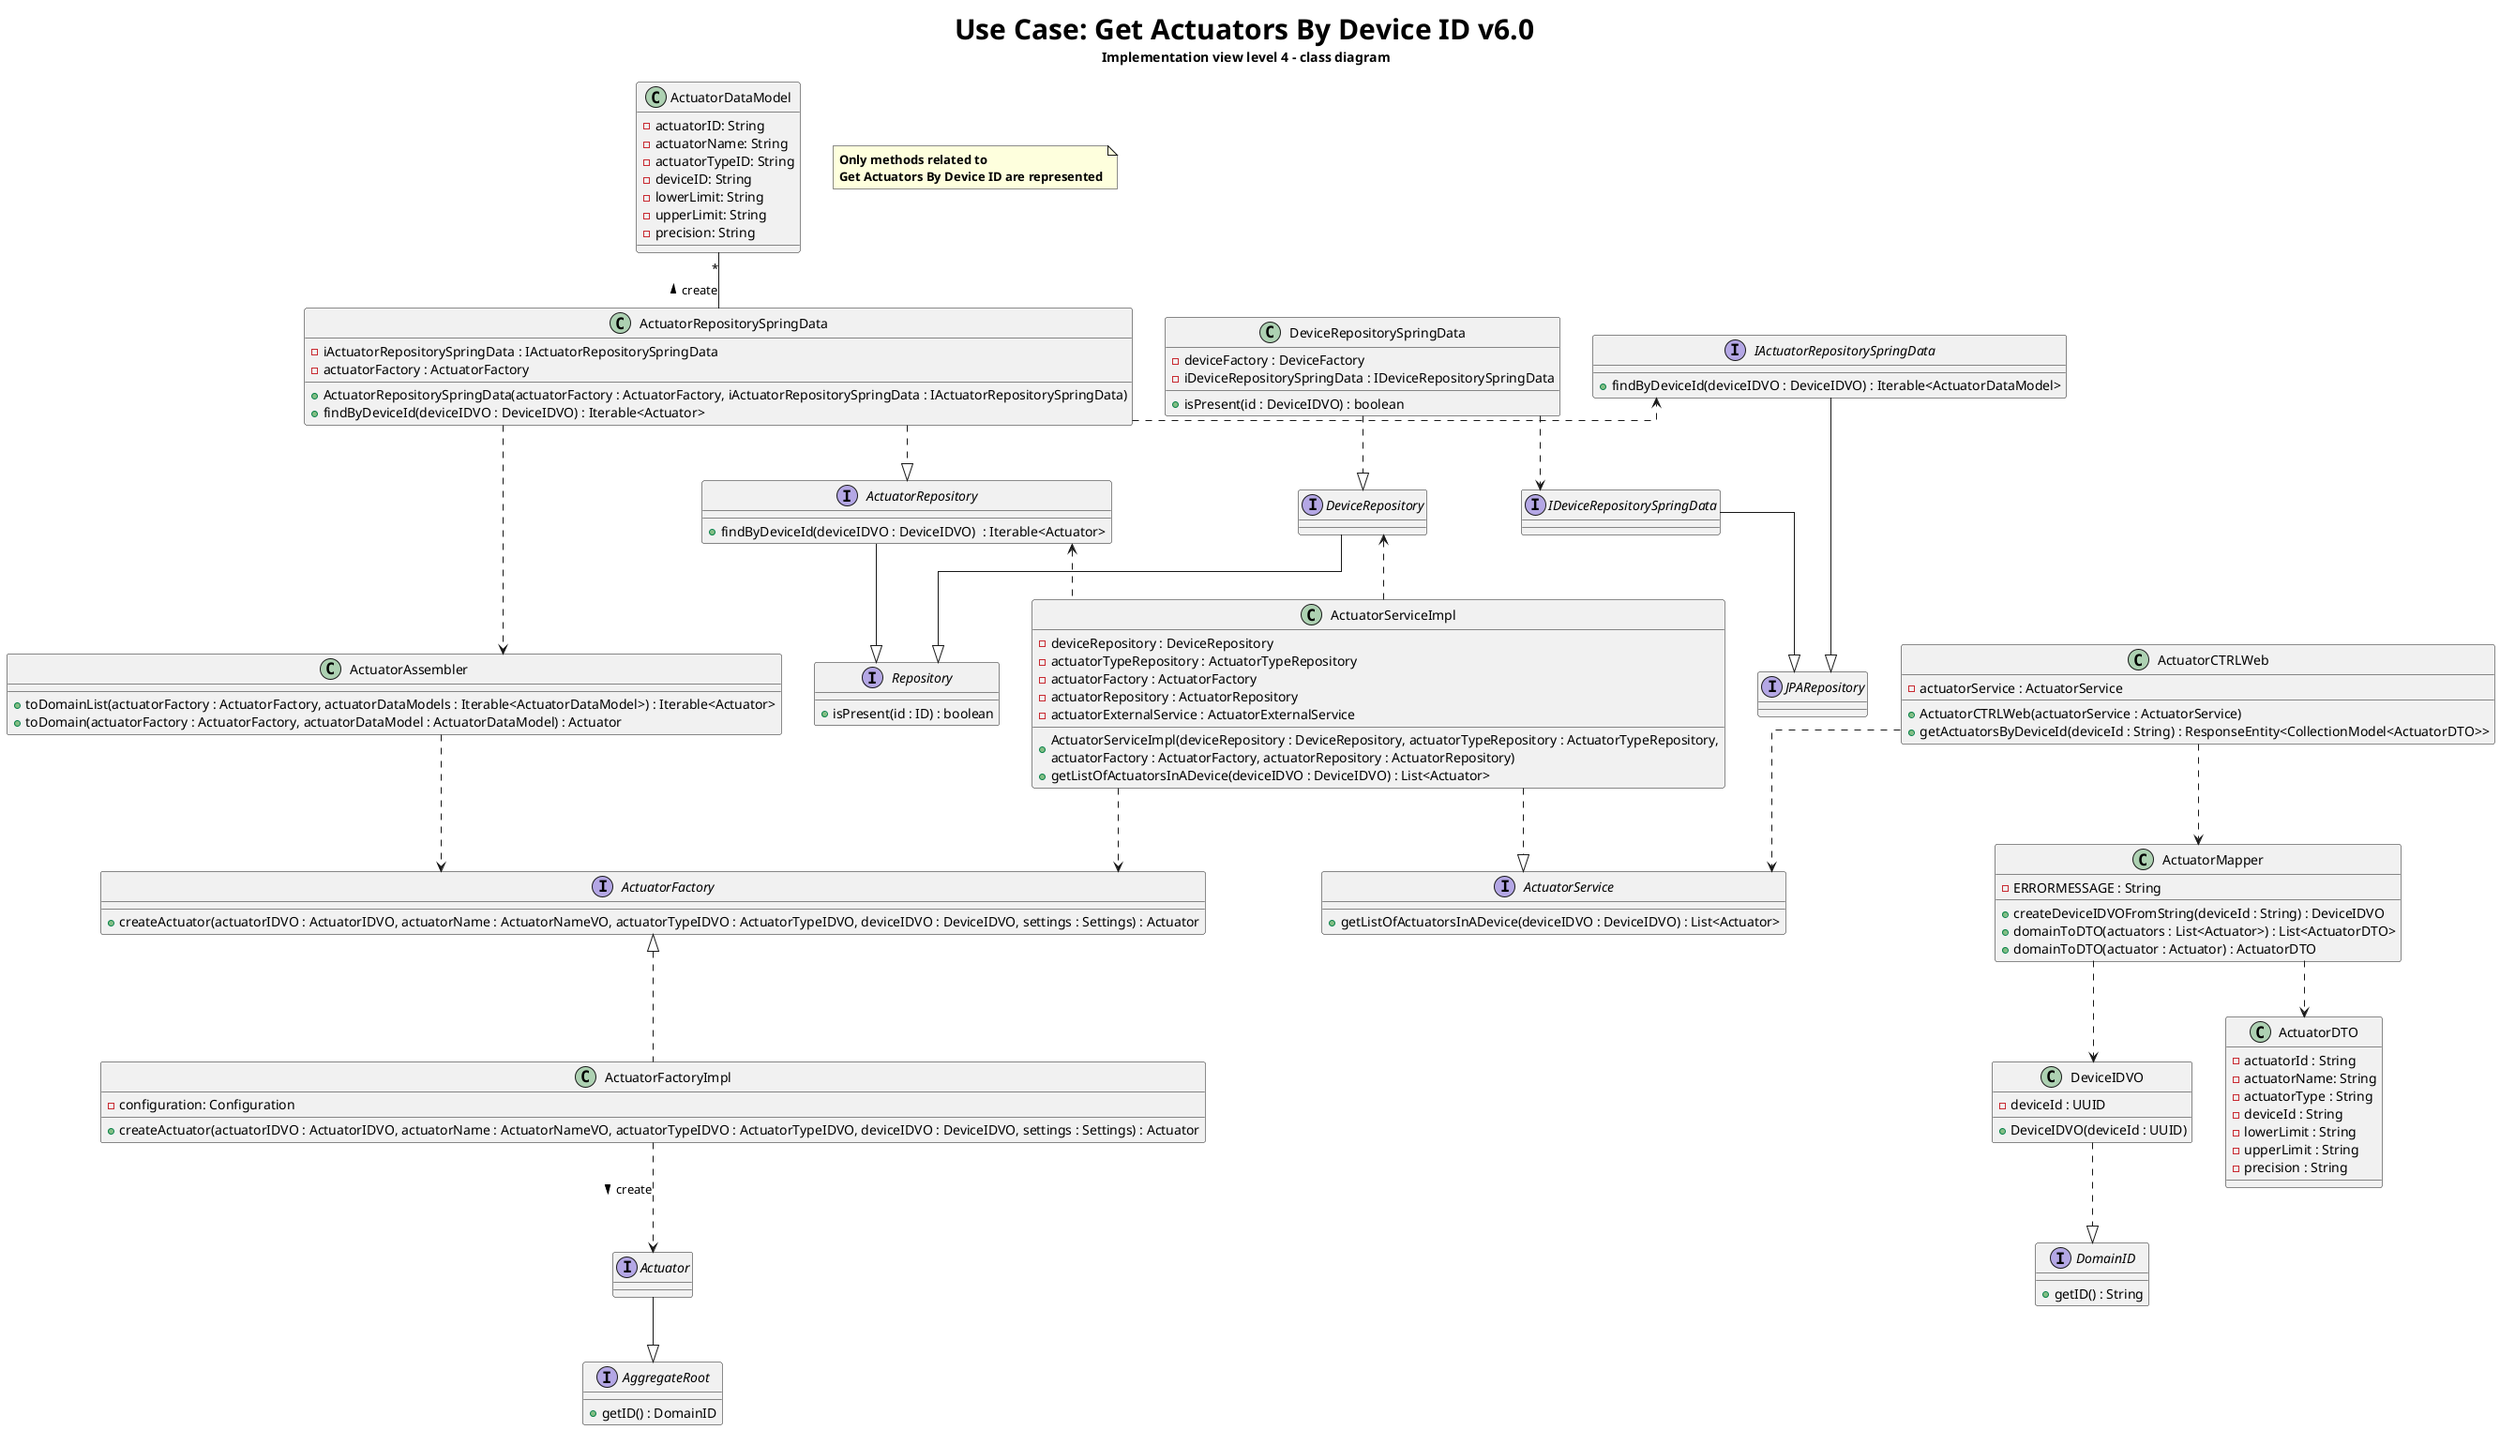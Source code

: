 @startuml

title <size: 30> Use Case: Get Actuators By Device ID v6.0 \n Implementation view level 4 - class diagram
note "<b>Only methods related to\n<b>Get Actuators By Device ID are represented" as N1
skinparam linetype ortho

ActuatorCTRLWeb ..> ActuatorMapper
ActuatorCTRLWeb ..> ActuatorService

ActuatorServiceImpl ..> ActuatorFactory
ActuatorServiceImpl .up.> ActuatorRepository
ActuatorServiceImpl .up.> DeviceRepository
ActuatorServiceImpl ..|> ActuatorService

AggregateRoot <|-up- Actuator

ActuatorMapper ..> ActuatorDTO

DeviceRepository --|> Repository
ActuatorRepository --|> Repository

DeviceIDVO ..|> DomainID


ActuatorRepositorySpringData ..|> ActuatorRepository
ActuatorFactoryImpl .up.|> ActuatorFactory
ActuatorAssembler ..> ActuatorFactory
ActuatorFactoryImpl ..> Actuator : create >

ActuatorRepositorySpringData -up- "*"ActuatorDataModel : create >
ActuatorRepositorySpringData .> IActuatorRepositorySpringData
ActuatorMapper ..> DeviceIDVO
DeviceRepositorySpringData ..|> DeviceRepository
DeviceRepositorySpringData ..> IDeviceRepositorySpringData
IDeviceRepositorySpringData --|> JPARepository
IActuatorRepositorySpringData --|> JPARepository
ActuatorRepositorySpringData ..> ActuatorAssembler

class ActuatorCTRLWeb{
- actuatorService : ActuatorService

+ActuatorCTRLWeb(actuatorService : ActuatorService)
+getActuatorsByDeviceId(deviceId : String) : ResponseEntity<CollectionModel<ActuatorDTO>>
}

interface ActuatorService{
+getListOfActuatorsInADevice(deviceIDVO : DeviceIDVO) : List<Actuator>
}

class ActuatorServiceImpl {
-deviceRepository : DeviceRepository
-actuatorTypeRepository : ActuatorTypeRepository
-actuatorFactory : ActuatorFactory
-actuatorRepository : ActuatorRepository
-actuatorExternalService : ActuatorExternalService

+ActuatorServiceImpl(deviceRepository : DeviceRepository, actuatorTypeRepository : ActuatorTypeRepository,\nactuatorFactory : ActuatorFactory, actuatorRepository : ActuatorRepository)
+getListOfActuatorsInADevice(deviceIDVO : DeviceIDVO) : List<Actuator>
}

interface Repository{
+isPresent(id : ID) : boolean
}

interface DeviceRepository {
}

interface IDeviceRepositorySpringData {
}

class DeviceRepositorySpringData {
- deviceFactory : DeviceFactory
- iDeviceRepositorySpringData : IDeviceRepositorySpringData

+ isPresent(id : DeviceIDVO) : boolean
}

interface ActuatorRepository{
+findByDeviceId(deviceIDVO : DeviceIDVO)  : Iterable<Actuator>
}

interface IActuatorRepositorySpringData{
+findByDeviceId(deviceIDVO : DeviceIDVO) : Iterable<ActuatorDataModel>
}

class ActuatorRepositorySpringData{
-iActuatorRepositorySpringData : IActuatorRepositorySpringData
-actuatorFactory : ActuatorFactory
+ActuatorRepositorySpringData(actuatorFactory : ActuatorFactory, iActuatorRepositorySpringData : IActuatorRepositorySpringData)
+findByDeviceId(deviceIDVO : DeviceIDVO) : Iterable<Actuator>
}

class ActuatorDataModel{
-actuatorID: String
-actuatorName: String
-actuatorTypeID: String
-deviceID: String
-lowerLimit: String
-upperLimit: String
-precision: String
}

class ActuatorAssembler{
+toDomainList(actuatorFactory : ActuatorFactory, actuatorDataModels : Iterable<ActuatorDataModel>) : Iterable<Actuator>
+toDomain(actuatorFactory : ActuatorFactory, actuatorDataModel : ActuatorDataModel) : Actuator
}

interface ActuatorFactory{
+createActuator(actuatorIDVO : ActuatorIDVO, actuatorName : ActuatorNameVO, actuatorTypeIDVO : ActuatorTypeIDVO, deviceIDVO : DeviceIDVO, settings : Settings) : Actuator
}

class ActuatorFactoryImpl{
-configuration: Configuration
+createActuator(actuatorIDVO : ActuatorIDVO, actuatorName : ActuatorNameVO, actuatorTypeIDVO : ActuatorTypeIDVO, deviceIDVO : DeviceIDVO, settings : Settings) : Actuator
}


interface Actuator{
}

class ActuatorMapper{
- ERRORMESSAGE : String

+createDeviceIDVOFromString(deviceId : String) : DeviceIDVO
+domainToDTO(actuators : List<Actuator>) : List<ActuatorDTO>
+domainToDTO(actuator : Actuator) : ActuatorDTO
}

class ActuatorDTO{
-actuatorId : String
-actuatorName: String
-actuatorType : String
-deviceId : String
-lowerLimit : String
-upperLimit : String
-precision : String
}

class DeviceIDVO {
-deviceId : UUID

+DeviceIDVO(deviceId : UUID)
}

interface AggregateRoot{
+getID() : DomainID
}

interface DomainID{
+getID() : String
}

interface JPARepository{
}
@enduml
